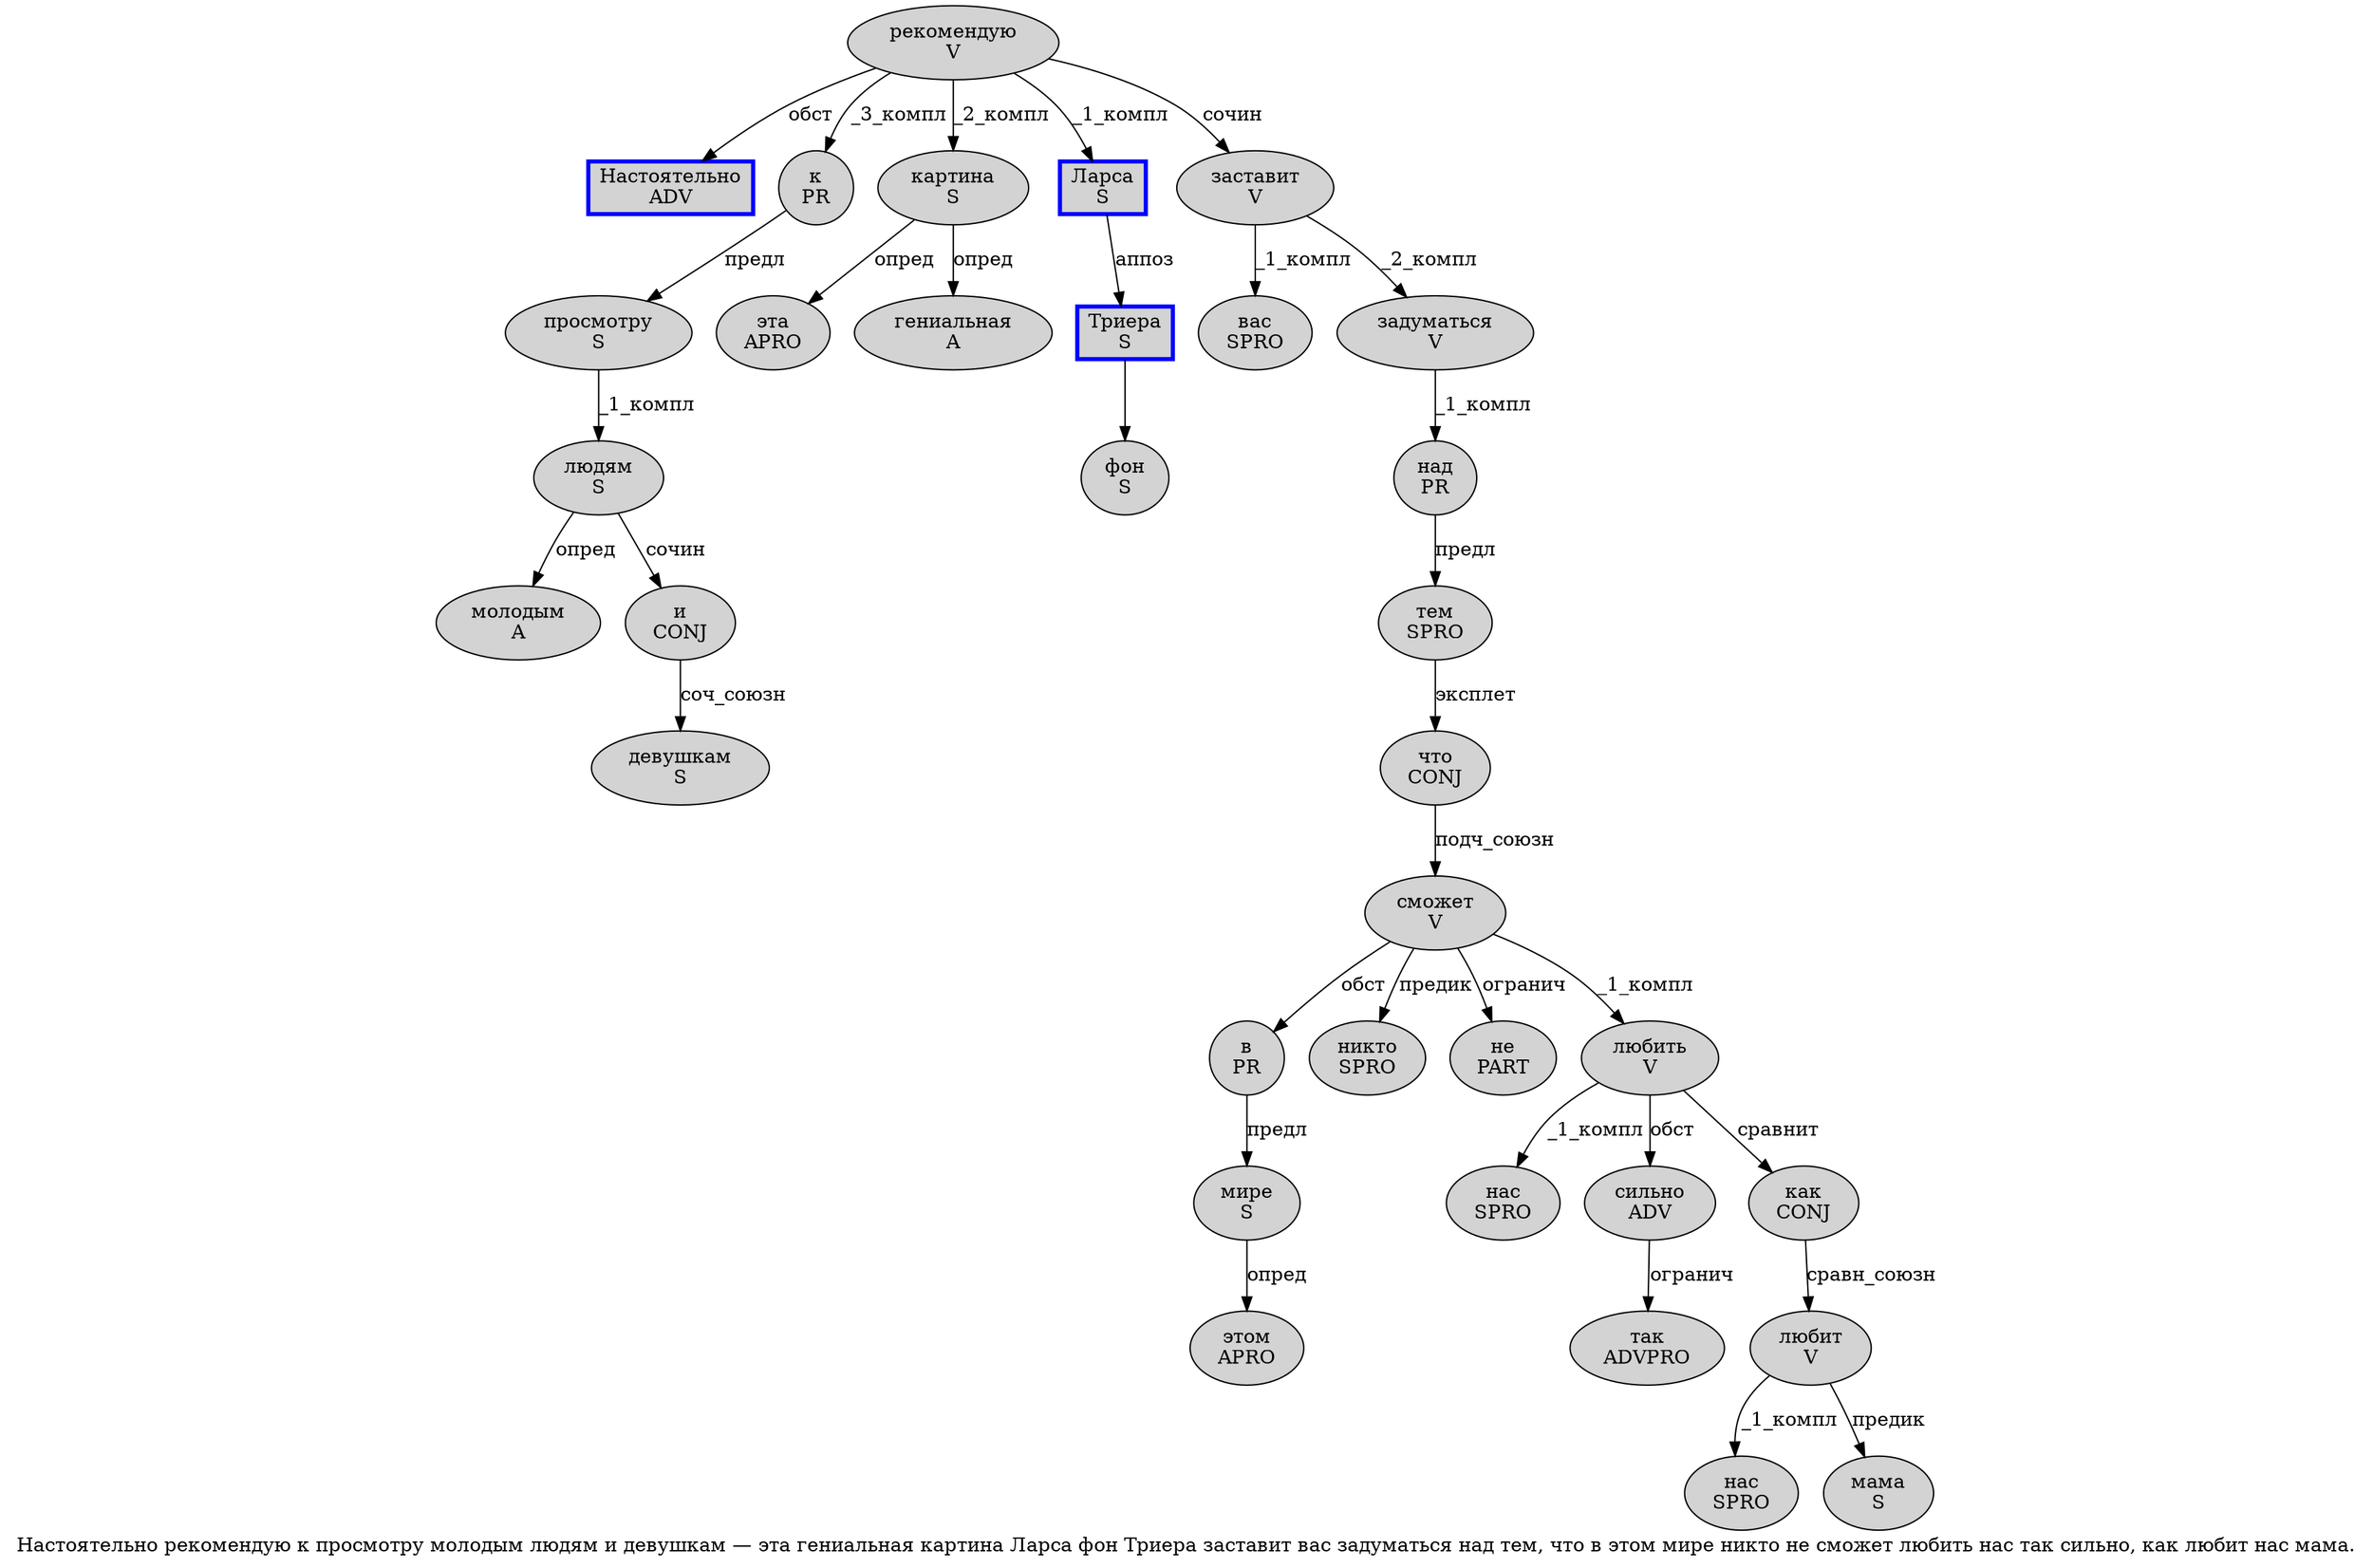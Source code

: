 digraph SENTENCE_271 {
	graph [label="Настоятельно рекомендую к просмотру молодым людям и девушкам — эта гениальная картина Ларса фон Триера заставит вас задуматься над тем, что в этом мире никто не сможет любить нас так сильно, как любит нас мама."]
	node [style=filled]
		0 [label="Настоятельно
ADV" color=blue fillcolor=lightgray penwidth=3 shape=box]
		1 [label="рекомендую
V" color="" fillcolor=lightgray penwidth=1 shape=ellipse]
		2 [label="к
PR" color="" fillcolor=lightgray penwidth=1 shape=ellipse]
		3 [label="просмотру
S" color="" fillcolor=lightgray penwidth=1 shape=ellipse]
		4 [label="молодым
A" color="" fillcolor=lightgray penwidth=1 shape=ellipse]
		5 [label="людям
S" color="" fillcolor=lightgray penwidth=1 shape=ellipse]
		6 [label="и
CONJ" color="" fillcolor=lightgray penwidth=1 shape=ellipse]
		7 [label="девушкам
S" color="" fillcolor=lightgray penwidth=1 shape=ellipse]
		9 [label="эта
APRO" color="" fillcolor=lightgray penwidth=1 shape=ellipse]
		10 [label="гениальная
A" color="" fillcolor=lightgray penwidth=1 shape=ellipse]
		11 [label="картина
S" color="" fillcolor=lightgray penwidth=1 shape=ellipse]
		12 [label="Ларса
S" color=blue fillcolor=lightgray penwidth=3 shape=box]
		13 [label="фон
S" color="" fillcolor=lightgray penwidth=1 shape=ellipse]
		14 [label="Триера
S" color=blue fillcolor=lightgray penwidth=3 shape=box]
		15 [label="заставит
V" color="" fillcolor=lightgray penwidth=1 shape=ellipse]
		16 [label="вас
SPRO" color="" fillcolor=lightgray penwidth=1 shape=ellipse]
		17 [label="задуматься
V" color="" fillcolor=lightgray penwidth=1 shape=ellipse]
		18 [label="над
PR" color="" fillcolor=lightgray penwidth=1 shape=ellipse]
		19 [label="тем
SPRO" color="" fillcolor=lightgray penwidth=1 shape=ellipse]
		21 [label="что
CONJ" color="" fillcolor=lightgray penwidth=1 shape=ellipse]
		22 [label="в
PR" color="" fillcolor=lightgray penwidth=1 shape=ellipse]
		23 [label="этом
APRO" color="" fillcolor=lightgray penwidth=1 shape=ellipse]
		24 [label="мире
S" color="" fillcolor=lightgray penwidth=1 shape=ellipse]
		25 [label="никто
SPRO" color="" fillcolor=lightgray penwidth=1 shape=ellipse]
		26 [label="не
PART" color="" fillcolor=lightgray penwidth=1 shape=ellipse]
		27 [label="сможет
V" color="" fillcolor=lightgray penwidth=1 shape=ellipse]
		28 [label="любить
V" color="" fillcolor=lightgray penwidth=1 shape=ellipse]
		29 [label="нас
SPRO" color="" fillcolor=lightgray penwidth=1 shape=ellipse]
		30 [label="так
ADVPRO" color="" fillcolor=lightgray penwidth=1 shape=ellipse]
		31 [label="сильно
ADV" color="" fillcolor=lightgray penwidth=1 shape=ellipse]
		33 [label="как
CONJ" color="" fillcolor=lightgray penwidth=1 shape=ellipse]
		34 [label="любит
V" color="" fillcolor=lightgray penwidth=1 shape=ellipse]
		35 [label="нас
SPRO" color="" fillcolor=lightgray penwidth=1 shape=ellipse]
		36 [label="мама
S" color="" fillcolor=lightgray penwidth=1 shape=ellipse]
			28 -> 29 [label="_1_компл"]
			28 -> 31 [label="обст"]
			28 -> 33 [label="сравнит"]
			15 -> 16 [label="_1_компл"]
			15 -> 17 [label="_2_компл"]
			12 -> 14 [label="аппоз"]
			33 -> 34 [label="сравн_союзн"]
			6 -> 7 [label="соч_союзн"]
			27 -> 22 [label="обст"]
			27 -> 25 [label="предик"]
			27 -> 26 [label="огранич"]
			27 -> 28 [label="_1_компл"]
			21 -> 27 [label="подч_союзн"]
			18 -> 19 [label="предл"]
			31 -> 30 [label="огранич"]
			22 -> 24 [label="предл"]
			14 -> 13
			19 -> 21 [label="эксплет"]
			17 -> 18 [label="_1_компл"]
			11 -> 9 [label="опред"]
			11 -> 10 [label="опред"]
			24 -> 23 [label="опред"]
			34 -> 35 [label="_1_компл"]
			34 -> 36 [label="предик"]
			1 -> 0 [label="обст"]
			1 -> 2 [label="_3_компл"]
			1 -> 11 [label="_2_компл"]
			1 -> 12 [label="_1_компл"]
			1 -> 15 [label="сочин"]
			3 -> 5 [label="_1_компл"]
			5 -> 4 [label="опред"]
			5 -> 6 [label="сочин"]
			2 -> 3 [label="предл"]
}